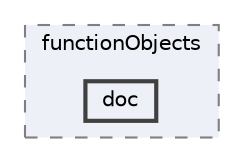 digraph "src/functionObjects/doc"
{
 // LATEX_PDF_SIZE
  bgcolor="transparent";
  edge [fontname=Helvetica,fontsize=10,labelfontname=Helvetica,labelfontsize=10];
  node [fontname=Helvetica,fontsize=10,shape=box,height=0.2,width=0.4];
  compound=true
  subgraph clusterdir_de23f6d4f0962ea995903f5110543226 {
    graph [ bgcolor="#edf0f7", pencolor="grey50", label="functionObjects", fontname=Helvetica,fontsize=10 style="filled,dashed", URL="dir_de23f6d4f0962ea995903f5110543226.html",tooltip=""]
  dir_d05d650ca319342f9c4c56fe090d0489 [label="doc", fillcolor="#edf0f7", color="grey25", style="filled,bold", URL="dir_d05d650ca319342f9c4c56fe090d0489.html",tooltip=""];
  }
}
